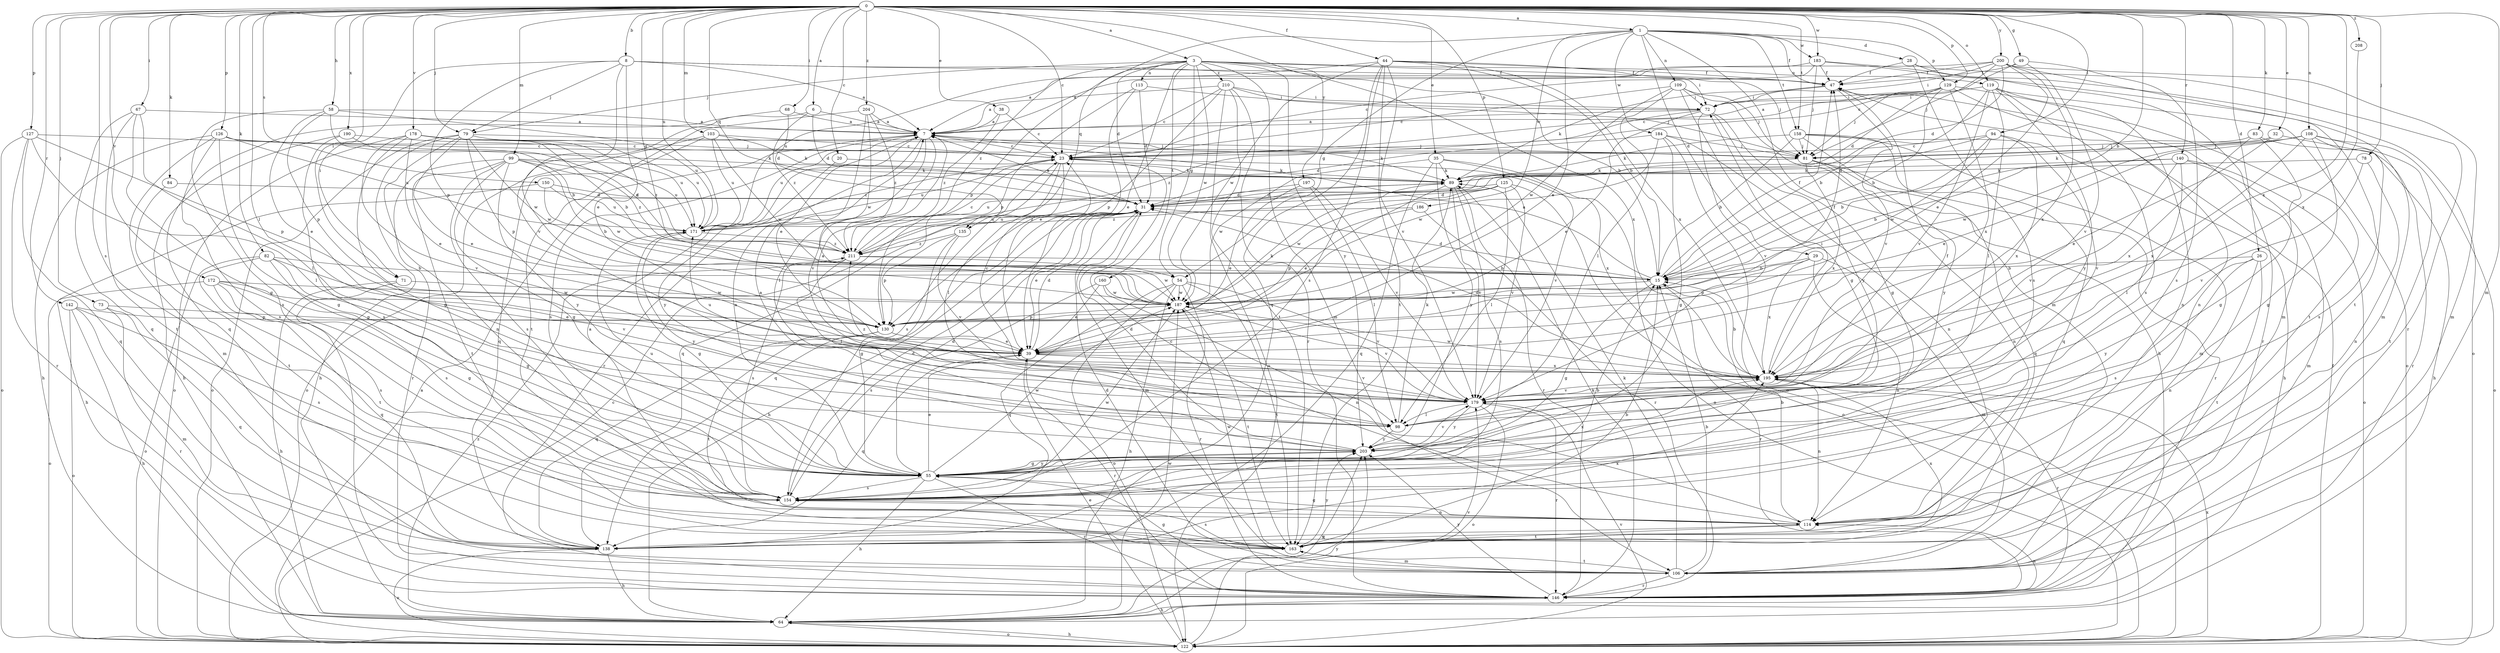 strict digraph  {
0;
1;
3;
6;
7;
8;
15;
20;
23;
26;
28;
29;
31;
32;
35;
38;
39;
44;
47;
49;
54;
55;
58;
64;
67;
68;
71;
72;
73;
78;
79;
81;
82;
83;
84;
89;
94;
98;
99;
103;
106;
108;
109;
113;
114;
119;
122;
125;
126;
127;
129;
130;
135;
138;
140;
142;
146;
150;
154;
158;
160;
163;
171;
172;
178;
179;
183;
184;
186;
187;
190;
195;
197;
200;
203;
204;
208;
210;
211;
0 -> 1  [label=a];
0 -> 3  [label=a];
0 -> 6  [label=a];
0 -> 8  [label=b];
0 -> 15  [label=b];
0 -> 20  [label=c];
0 -> 23  [label=c];
0 -> 26  [label=d];
0 -> 32  [label=e];
0 -> 35  [label=e];
0 -> 38  [label=e];
0 -> 44  [label=f];
0 -> 49  [label=g];
0 -> 54  [label=g];
0 -> 58  [label=h];
0 -> 67  [label=i];
0 -> 68  [label=i];
0 -> 71  [label=i];
0 -> 73  [label=j];
0 -> 78  [label=j];
0 -> 79  [label=j];
0 -> 82  [label=k];
0 -> 83  [label=k];
0 -> 84  [label=k];
0 -> 94  [label=l];
0 -> 98  [label=l];
0 -> 99  [label=m];
0 -> 103  [label=m];
0 -> 106  [label=m];
0 -> 108  [label=n];
0 -> 119  [label=o];
0 -> 125  [label=p];
0 -> 126  [label=p];
0 -> 127  [label=p];
0 -> 129  [label=p];
0 -> 135  [label=q];
0 -> 140  [label=r];
0 -> 142  [label=r];
0 -> 150  [label=s];
0 -> 154  [label=s];
0 -> 158  [label=t];
0 -> 171  [label=u];
0 -> 172  [label=v];
0 -> 178  [label=v];
0 -> 183  [label=w];
0 -> 190  [label=x];
0 -> 195  [label=x];
0 -> 197  [label=y];
0 -> 200  [label=y];
0 -> 204  [label=z];
0 -> 208  [label=z];
1 -> 28  [label=d];
1 -> 29  [label=d];
1 -> 39  [label=e];
1 -> 47  [label=f];
1 -> 54  [label=g];
1 -> 106  [label=m];
1 -> 109  [label=n];
1 -> 129  [label=p];
1 -> 135  [label=q];
1 -> 158  [label=t];
1 -> 183  [label=w];
1 -> 184  [label=w];
1 -> 186  [label=w];
3 -> 15  [label=b];
3 -> 31  [label=d];
3 -> 39  [label=e];
3 -> 47  [label=f];
3 -> 54  [label=g];
3 -> 79  [label=j];
3 -> 106  [label=m];
3 -> 113  [label=n];
3 -> 119  [label=o];
3 -> 130  [label=p];
3 -> 160  [label=t];
3 -> 187  [label=w];
3 -> 195  [label=x];
3 -> 203  [label=y];
3 -> 210  [label=z];
3 -> 211  [label=z];
6 -> 7  [label=a];
6 -> 31  [label=d];
6 -> 187  [label=w];
6 -> 211  [label=z];
7 -> 23  [label=c];
7 -> 89  [label=k];
7 -> 98  [label=l];
7 -> 146  [label=r];
7 -> 154  [label=s];
7 -> 171  [label=u];
7 -> 179  [label=v];
8 -> 7  [label=a];
8 -> 39  [label=e];
8 -> 47  [label=f];
8 -> 71  [label=i];
8 -> 72  [label=i];
8 -> 79  [label=j];
8 -> 130  [label=p];
8 -> 179  [label=v];
15 -> 7  [label=a];
15 -> 31  [label=d];
15 -> 47  [label=f];
15 -> 55  [label=g];
15 -> 146  [label=r];
15 -> 187  [label=w];
20 -> 89  [label=k];
20 -> 203  [label=y];
23 -> 89  [label=k];
23 -> 98  [label=l];
23 -> 138  [label=q];
23 -> 154  [label=s];
23 -> 171  [label=u];
23 -> 195  [label=x];
26 -> 15  [label=b];
26 -> 114  [label=n];
26 -> 154  [label=s];
26 -> 163  [label=t];
26 -> 203  [label=y];
28 -> 47  [label=f];
28 -> 106  [label=m];
28 -> 146  [label=r];
28 -> 154  [label=s];
29 -> 15  [label=b];
29 -> 106  [label=m];
29 -> 114  [label=n];
29 -> 130  [label=p];
29 -> 195  [label=x];
31 -> 7  [label=a];
31 -> 39  [label=e];
31 -> 64  [label=h];
31 -> 106  [label=m];
31 -> 138  [label=q];
31 -> 171  [label=u];
32 -> 39  [label=e];
32 -> 81  [label=j];
32 -> 89  [label=k];
32 -> 146  [label=r];
35 -> 89  [label=k];
35 -> 122  [label=o];
35 -> 138  [label=q];
35 -> 179  [label=v];
35 -> 187  [label=w];
35 -> 203  [label=y];
38 -> 7  [label=a];
38 -> 23  [label=c];
38 -> 211  [label=z];
39 -> 31  [label=d];
39 -> 138  [label=q];
39 -> 146  [label=r];
39 -> 179  [label=v];
39 -> 195  [label=x];
44 -> 15  [label=b];
44 -> 47  [label=f];
44 -> 81  [label=j];
44 -> 138  [label=q];
44 -> 154  [label=s];
44 -> 163  [label=t];
44 -> 171  [label=u];
44 -> 179  [label=v];
44 -> 187  [label=w];
44 -> 195  [label=x];
47 -> 72  [label=i];
47 -> 89  [label=k];
47 -> 146  [label=r];
47 -> 179  [label=v];
49 -> 23  [label=c];
49 -> 47  [label=f];
49 -> 154  [label=s];
49 -> 179  [label=v];
54 -> 64  [label=h];
54 -> 122  [label=o];
54 -> 138  [label=q];
54 -> 146  [label=r];
54 -> 163  [label=t];
54 -> 179  [label=v];
54 -> 187  [label=w];
55 -> 7  [label=a];
55 -> 31  [label=d];
55 -> 39  [label=e];
55 -> 64  [label=h];
55 -> 146  [label=r];
55 -> 154  [label=s];
55 -> 171  [label=u];
55 -> 187  [label=w];
55 -> 195  [label=x];
55 -> 203  [label=y];
58 -> 7  [label=a];
58 -> 15  [label=b];
58 -> 39  [label=e];
58 -> 130  [label=p];
58 -> 154  [label=s];
58 -> 171  [label=u];
64 -> 122  [label=o];
64 -> 179  [label=v];
64 -> 187  [label=w];
64 -> 203  [label=y];
64 -> 211  [label=z];
67 -> 7  [label=a];
67 -> 55  [label=g];
67 -> 98  [label=l];
67 -> 138  [label=q];
67 -> 163  [label=t];
68 -> 7  [label=a];
68 -> 31  [label=d];
68 -> 138  [label=q];
71 -> 64  [label=h];
71 -> 146  [label=r];
71 -> 187  [label=w];
72 -> 7  [label=a];
72 -> 39  [label=e];
72 -> 55  [label=g];
72 -> 179  [label=v];
72 -> 203  [label=y];
72 -> 211  [label=z];
73 -> 130  [label=p];
73 -> 138  [label=q];
73 -> 146  [label=r];
78 -> 89  [label=k];
78 -> 114  [label=n];
78 -> 179  [label=v];
79 -> 39  [label=e];
79 -> 64  [label=h];
79 -> 81  [label=j];
79 -> 114  [label=n];
79 -> 122  [label=o];
79 -> 130  [label=p];
79 -> 171  [label=u];
79 -> 187  [label=w];
81 -> 89  [label=k];
81 -> 114  [label=n];
81 -> 138  [label=q];
81 -> 146  [label=r];
81 -> 195  [label=x];
82 -> 15  [label=b];
82 -> 55  [label=g];
82 -> 122  [label=o];
82 -> 154  [label=s];
82 -> 163  [label=t];
82 -> 179  [label=v];
83 -> 55  [label=g];
83 -> 64  [label=h];
83 -> 81  [label=j];
83 -> 195  [label=x];
84 -> 31  [label=d];
84 -> 163  [label=t];
89 -> 31  [label=d];
89 -> 39  [label=e];
89 -> 146  [label=r];
89 -> 154  [label=s];
89 -> 179  [label=v];
89 -> 211  [label=z];
94 -> 15  [label=b];
94 -> 23  [label=c];
94 -> 31  [label=d];
94 -> 179  [label=v];
94 -> 187  [label=w];
94 -> 195  [label=x];
98 -> 47  [label=f];
98 -> 89  [label=k];
98 -> 203  [label=y];
99 -> 55  [label=g];
99 -> 89  [label=k];
99 -> 146  [label=r];
99 -> 154  [label=s];
99 -> 163  [label=t];
99 -> 171  [label=u];
99 -> 187  [label=w];
99 -> 203  [label=y];
99 -> 211  [label=z];
103 -> 23  [label=c];
103 -> 89  [label=k];
103 -> 122  [label=o];
103 -> 138  [label=q];
103 -> 171  [label=u];
103 -> 187  [label=w];
106 -> 15  [label=b];
106 -> 31  [label=d];
106 -> 55  [label=g];
106 -> 89  [label=k];
106 -> 146  [label=r];
106 -> 163  [label=t];
108 -> 39  [label=e];
108 -> 55  [label=g];
108 -> 81  [label=j];
108 -> 122  [label=o];
108 -> 154  [label=s];
108 -> 163  [label=t];
108 -> 187  [label=w];
108 -> 195  [label=x];
109 -> 23  [label=c];
109 -> 55  [label=g];
109 -> 64  [label=h];
109 -> 72  [label=i];
109 -> 81  [label=j];
109 -> 98  [label=l];
109 -> 187  [label=w];
113 -> 31  [label=d];
113 -> 39  [label=e];
113 -> 72  [label=i];
113 -> 130  [label=p];
114 -> 7  [label=a];
114 -> 15  [label=b];
114 -> 23  [label=c];
114 -> 55  [label=g];
114 -> 138  [label=q];
114 -> 163  [label=t];
119 -> 15  [label=b];
119 -> 72  [label=i];
119 -> 98  [label=l];
119 -> 114  [label=n];
119 -> 122  [label=o];
119 -> 154  [label=s];
119 -> 179  [label=v];
119 -> 203  [label=y];
122 -> 7  [label=a];
122 -> 23  [label=c];
122 -> 39  [label=e];
122 -> 47  [label=f];
122 -> 64  [label=h];
122 -> 179  [label=v];
122 -> 195  [label=x];
122 -> 203  [label=y];
125 -> 31  [label=d];
125 -> 98  [label=l];
125 -> 122  [label=o];
125 -> 171  [label=u];
125 -> 179  [label=v];
125 -> 187  [label=w];
125 -> 211  [label=z];
126 -> 55  [label=g];
126 -> 64  [label=h];
126 -> 81  [label=j];
126 -> 89  [label=k];
126 -> 106  [label=m];
126 -> 154  [label=s];
126 -> 171  [label=u];
127 -> 23  [label=c];
127 -> 98  [label=l];
127 -> 122  [label=o];
127 -> 130  [label=p];
127 -> 138  [label=q];
127 -> 146  [label=r];
129 -> 7  [label=a];
129 -> 15  [label=b];
129 -> 23  [label=c];
129 -> 31  [label=d];
129 -> 72  [label=i];
129 -> 81  [label=j];
129 -> 114  [label=n];
129 -> 163  [label=t];
129 -> 195  [label=x];
130 -> 39  [label=e];
130 -> 47  [label=f];
130 -> 89  [label=k];
130 -> 138  [label=q];
130 -> 163  [label=t];
135 -> 55  [label=g];
135 -> 130  [label=p];
135 -> 179  [label=v];
135 -> 211  [label=z];
138 -> 64  [label=h];
138 -> 122  [label=o];
138 -> 195  [label=x];
140 -> 15  [label=b];
140 -> 89  [label=k];
140 -> 98  [label=l];
140 -> 106  [label=m];
140 -> 122  [label=o];
140 -> 179  [label=v];
142 -> 64  [label=h];
142 -> 106  [label=m];
142 -> 122  [label=o];
142 -> 130  [label=p];
142 -> 154  [label=s];
146 -> 64  [label=h];
146 -> 89  [label=k];
146 -> 114  [label=n];
146 -> 203  [label=y];
150 -> 15  [label=b];
150 -> 31  [label=d];
150 -> 64  [label=h];
150 -> 171  [label=u];
154 -> 15  [label=b];
154 -> 31  [label=d];
154 -> 114  [label=n];
154 -> 187  [label=w];
158 -> 15  [label=b];
158 -> 64  [label=h];
158 -> 81  [label=j];
158 -> 89  [label=k];
158 -> 106  [label=m];
158 -> 138  [label=q];
158 -> 203  [label=y];
160 -> 39  [label=e];
160 -> 114  [label=n];
160 -> 154  [label=s];
160 -> 187  [label=w];
163 -> 15  [label=b];
163 -> 106  [label=m];
163 -> 154  [label=s];
163 -> 187  [label=w];
163 -> 195  [label=x];
163 -> 203  [label=y];
171 -> 23  [label=c];
171 -> 55  [label=g];
171 -> 203  [label=y];
171 -> 211  [label=z];
172 -> 39  [label=e];
172 -> 55  [label=g];
172 -> 122  [label=o];
172 -> 138  [label=q];
172 -> 154  [label=s];
172 -> 187  [label=w];
178 -> 15  [label=b];
178 -> 39  [label=e];
178 -> 55  [label=g];
178 -> 81  [label=j];
178 -> 122  [label=o];
178 -> 171  [label=u];
178 -> 179  [label=v];
178 -> 211  [label=z];
179 -> 98  [label=l];
179 -> 122  [label=o];
179 -> 146  [label=r];
179 -> 203  [label=y];
179 -> 211  [label=z];
183 -> 7  [label=a];
183 -> 23  [label=c];
183 -> 47  [label=f];
183 -> 81  [label=j];
183 -> 106  [label=m];
183 -> 122  [label=o];
184 -> 31  [label=d];
184 -> 55  [label=g];
184 -> 81  [label=j];
184 -> 114  [label=n];
184 -> 122  [label=o];
184 -> 187  [label=w];
186 -> 130  [label=p];
186 -> 146  [label=r];
186 -> 171  [label=u];
187 -> 130  [label=p];
187 -> 163  [label=t];
187 -> 179  [label=v];
190 -> 23  [label=c];
190 -> 64  [label=h];
190 -> 154  [label=s];
190 -> 211  [label=z];
195 -> 7  [label=a];
195 -> 15  [label=b];
195 -> 23  [label=c];
195 -> 31  [label=d];
195 -> 72  [label=i];
195 -> 114  [label=n];
195 -> 146  [label=r];
195 -> 171  [label=u];
195 -> 179  [label=v];
195 -> 187  [label=w];
197 -> 31  [label=d];
197 -> 39  [label=e];
197 -> 98  [label=l];
197 -> 179  [label=v];
200 -> 7  [label=a];
200 -> 31  [label=d];
200 -> 39  [label=e];
200 -> 47  [label=f];
200 -> 72  [label=i];
200 -> 81  [label=j];
200 -> 106  [label=m];
200 -> 163  [label=t];
200 -> 195  [label=x];
203 -> 7  [label=a];
203 -> 31  [label=d];
203 -> 55  [label=g];
203 -> 179  [label=v];
204 -> 7  [label=a];
204 -> 39  [label=e];
204 -> 163  [label=t];
204 -> 187  [label=w];
204 -> 211  [label=z];
208 -> 195  [label=x];
210 -> 7  [label=a];
210 -> 23  [label=c];
210 -> 72  [label=i];
210 -> 81  [label=j];
210 -> 122  [label=o];
210 -> 130  [label=p];
210 -> 146  [label=r];
210 -> 163  [label=t];
211 -> 15  [label=b];
211 -> 23  [label=c];
211 -> 98  [label=l];
211 -> 154  [label=s];
211 -> 187  [label=w];
}
